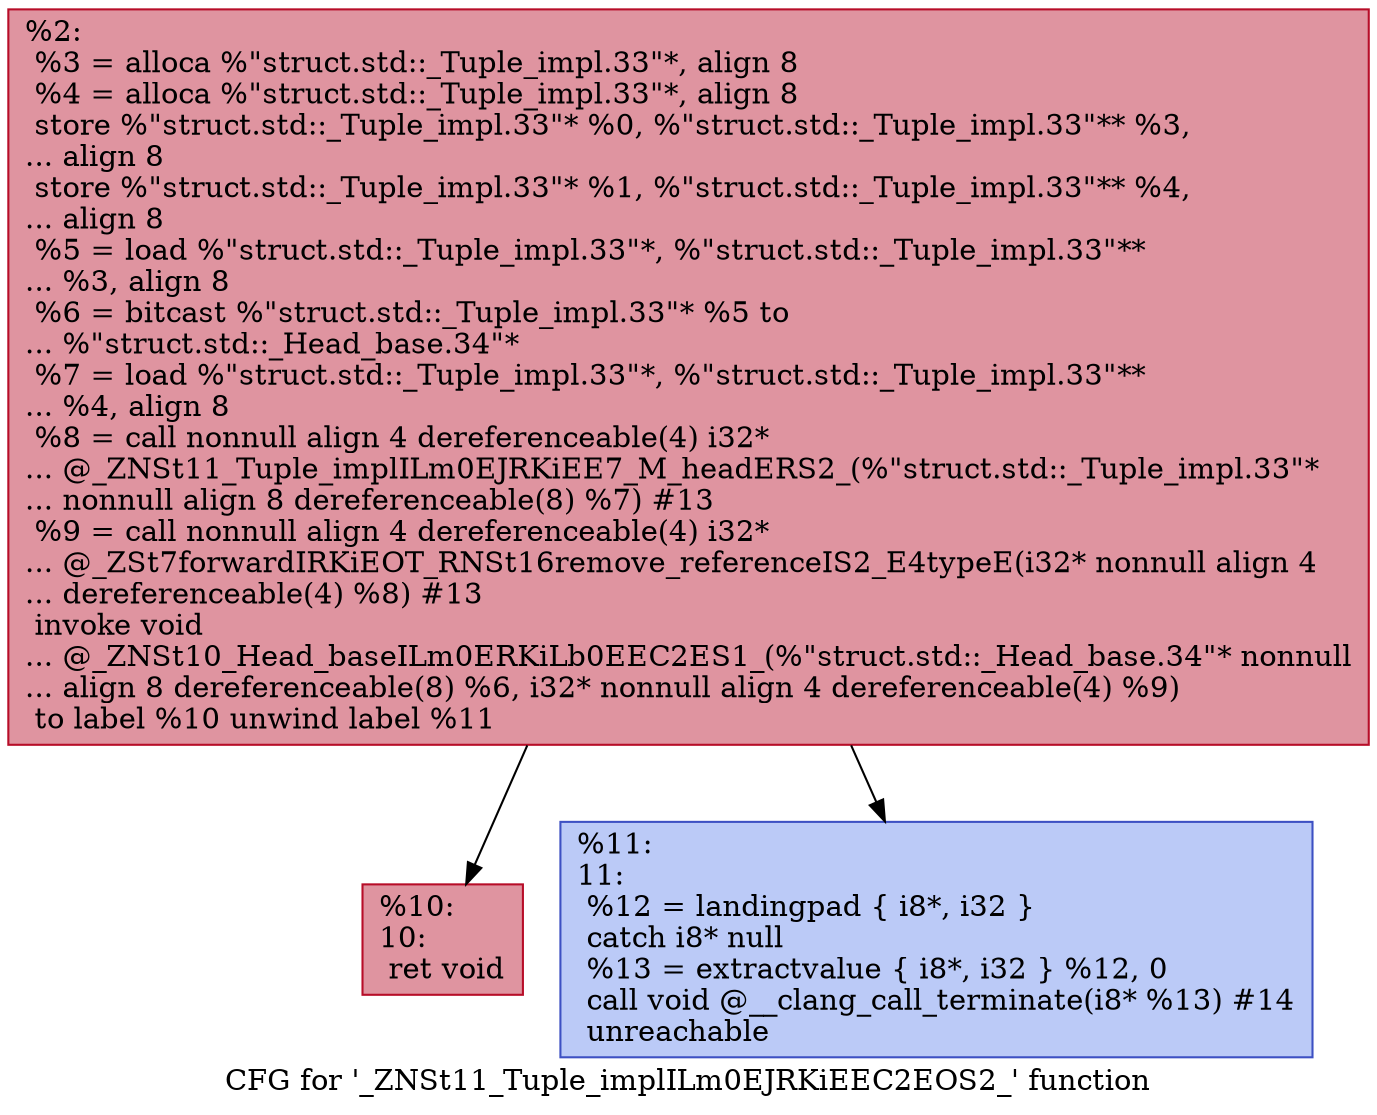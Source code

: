 digraph "CFG for '_ZNSt11_Tuple_implILm0EJRKiEEC2EOS2_' function" {
	label="CFG for '_ZNSt11_Tuple_implILm0EJRKiEEC2EOS2_' function";

	Node0x55a846868b30 [shape=record,color="#b70d28ff", style=filled, fillcolor="#b70d2870",label="{%2:\l  %3 = alloca %\"struct.std::_Tuple_impl.33\"*, align 8\l  %4 = alloca %\"struct.std::_Tuple_impl.33\"*, align 8\l  store %\"struct.std::_Tuple_impl.33\"* %0, %\"struct.std::_Tuple_impl.33\"** %3,\l... align 8\l  store %\"struct.std::_Tuple_impl.33\"* %1, %\"struct.std::_Tuple_impl.33\"** %4,\l... align 8\l  %5 = load %\"struct.std::_Tuple_impl.33\"*, %\"struct.std::_Tuple_impl.33\"**\l... %3, align 8\l  %6 = bitcast %\"struct.std::_Tuple_impl.33\"* %5 to\l... %\"struct.std::_Head_base.34\"*\l  %7 = load %\"struct.std::_Tuple_impl.33\"*, %\"struct.std::_Tuple_impl.33\"**\l... %4, align 8\l  %8 = call nonnull align 4 dereferenceable(4) i32*\l... @_ZNSt11_Tuple_implILm0EJRKiEE7_M_headERS2_(%\"struct.std::_Tuple_impl.33\"*\l... nonnull align 8 dereferenceable(8) %7) #13\l  %9 = call nonnull align 4 dereferenceable(4) i32*\l... @_ZSt7forwardIRKiEOT_RNSt16remove_referenceIS2_E4typeE(i32* nonnull align 4\l... dereferenceable(4) %8) #13\l  invoke void\l... @_ZNSt10_Head_baseILm0ERKiLb0EEC2ES1_(%\"struct.std::_Head_base.34\"* nonnull\l... align 8 dereferenceable(8) %6, i32* nonnull align 4 dereferenceable(4) %9)\l          to label %10 unwind label %11\l}"];
	Node0x55a846868b30 -> Node0x55a846869230;
	Node0x55a846868b30 -> Node0x55a846869280;
	Node0x55a846869230 [shape=record,color="#b70d28ff", style=filled, fillcolor="#b70d2870",label="{%10:\l10:                                               \l  ret void\l}"];
	Node0x55a846869280 [shape=record,color="#3d50c3ff", style=filled, fillcolor="#6687ed70",label="{%11:\l11:                                               \l  %12 = landingpad \{ i8*, i32 \}\l          catch i8* null\l  %13 = extractvalue \{ i8*, i32 \} %12, 0\l  call void @__clang_call_terminate(i8* %13) #14\l  unreachable\l}"];
}

